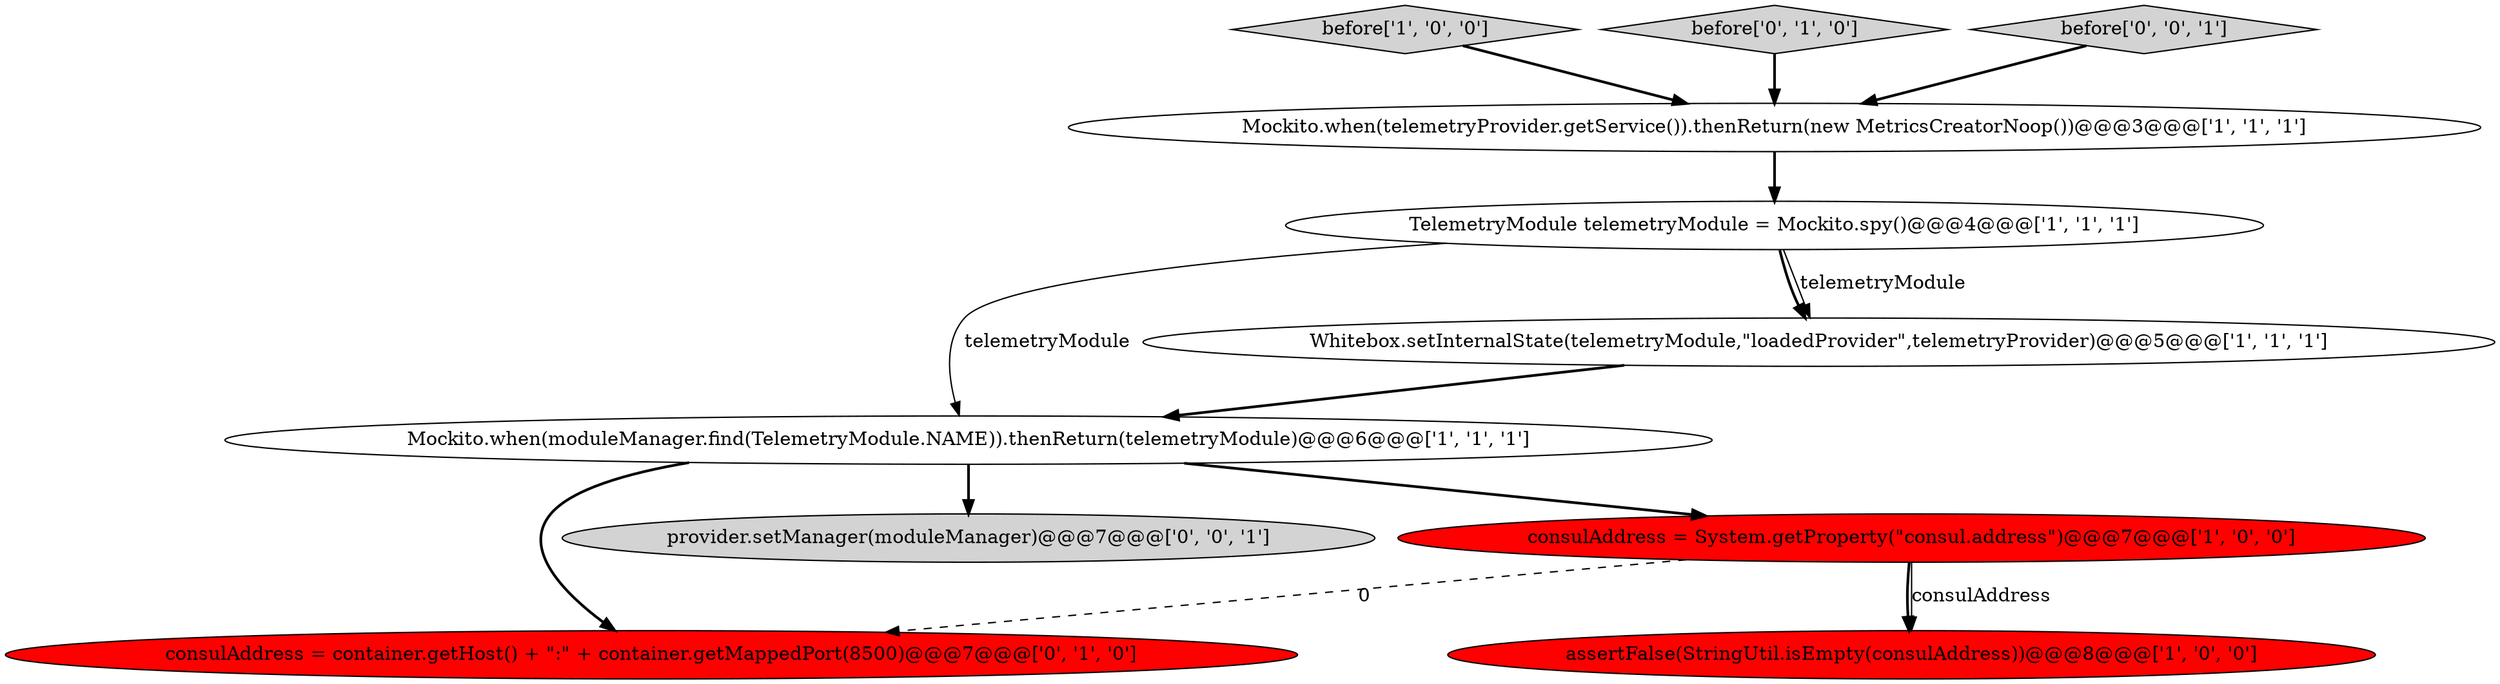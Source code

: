 digraph {
2 [style = filled, label = "Mockito.when(telemetryProvider.getService()).thenReturn(new MetricsCreatorNoop())@@@3@@@['1', '1', '1']", fillcolor = white, shape = ellipse image = "AAA0AAABBB1BBB"];
7 [style = filled, label = "consulAddress = container.getHost() + \":\" + container.getMappedPort(8500)@@@7@@@['0', '1', '0']", fillcolor = red, shape = ellipse image = "AAA1AAABBB2BBB"];
9 [style = filled, label = "provider.setManager(moduleManager)@@@7@@@['0', '0', '1']", fillcolor = lightgray, shape = ellipse image = "AAA0AAABBB3BBB"];
6 [style = filled, label = "before['1', '0', '0']", fillcolor = lightgray, shape = diamond image = "AAA0AAABBB1BBB"];
0 [style = filled, label = "assertFalse(StringUtil.isEmpty(consulAddress))@@@8@@@['1', '0', '0']", fillcolor = red, shape = ellipse image = "AAA1AAABBB1BBB"];
4 [style = filled, label = "Mockito.when(moduleManager.find(TelemetryModule.NAME)).thenReturn(telemetryModule)@@@6@@@['1', '1', '1']", fillcolor = white, shape = ellipse image = "AAA0AAABBB1BBB"];
8 [style = filled, label = "before['0', '1', '0']", fillcolor = lightgray, shape = diamond image = "AAA0AAABBB2BBB"];
5 [style = filled, label = "TelemetryModule telemetryModule = Mockito.spy()@@@4@@@['1', '1', '1']", fillcolor = white, shape = ellipse image = "AAA0AAABBB1BBB"];
10 [style = filled, label = "before['0', '0', '1']", fillcolor = lightgray, shape = diamond image = "AAA0AAABBB3BBB"];
1 [style = filled, label = "Whitebox.setInternalState(telemetryModule,\"loadedProvider\",telemetryProvider)@@@5@@@['1', '1', '1']", fillcolor = white, shape = ellipse image = "AAA0AAABBB1BBB"];
3 [style = filled, label = "consulAddress = System.getProperty(\"consul.address\")@@@7@@@['1', '0', '0']", fillcolor = red, shape = ellipse image = "AAA1AAABBB1BBB"];
4->9 [style = bold, label=""];
4->3 [style = bold, label=""];
5->1 [style = bold, label=""];
1->4 [style = bold, label=""];
10->2 [style = bold, label=""];
5->4 [style = solid, label="telemetryModule"];
8->2 [style = bold, label=""];
5->1 [style = solid, label="telemetryModule"];
3->7 [style = dashed, label="0"];
4->7 [style = bold, label=""];
3->0 [style = bold, label=""];
2->5 [style = bold, label=""];
3->0 [style = solid, label="consulAddress"];
6->2 [style = bold, label=""];
}
